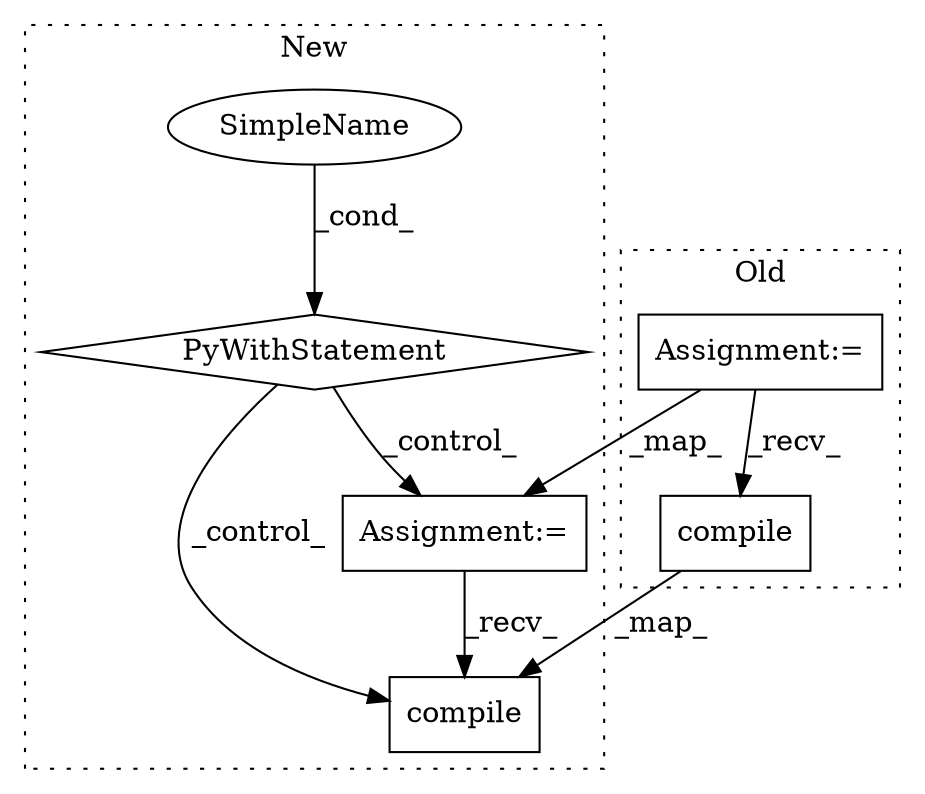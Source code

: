 digraph G {
subgraph cluster0 {
1 [label="compile" a="32" s="42069,42141" l="8,1" shape="box"];
3 [label="Assignment:=" a="7" s="41885" l="1" shape="box"];
label = "Old";
style="dotted";
}
subgraph cluster1 {
2 [label="compile" a="32" s="42111,42183" l="8,1" shape="box"];
4 [label="Assignment:=" a="7" s="41923" l="1" shape="box"];
5 [label="SimpleName" a="42" s="" l="" shape="ellipse"];
6 [label="PyWithStatement" a="104" s="41816,41847" l="10,2" shape="diamond"];
label = "New";
style="dotted";
}
1 -> 2 [label="_map_"];
3 -> 4 [label="_map_"];
3 -> 1 [label="_recv_"];
4 -> 2 [label="_recv_"];
5 -> 6 [label="_cond_"];
6 -> 4 [label="_control_"];
6 -> 2 [label="_control_"];
}